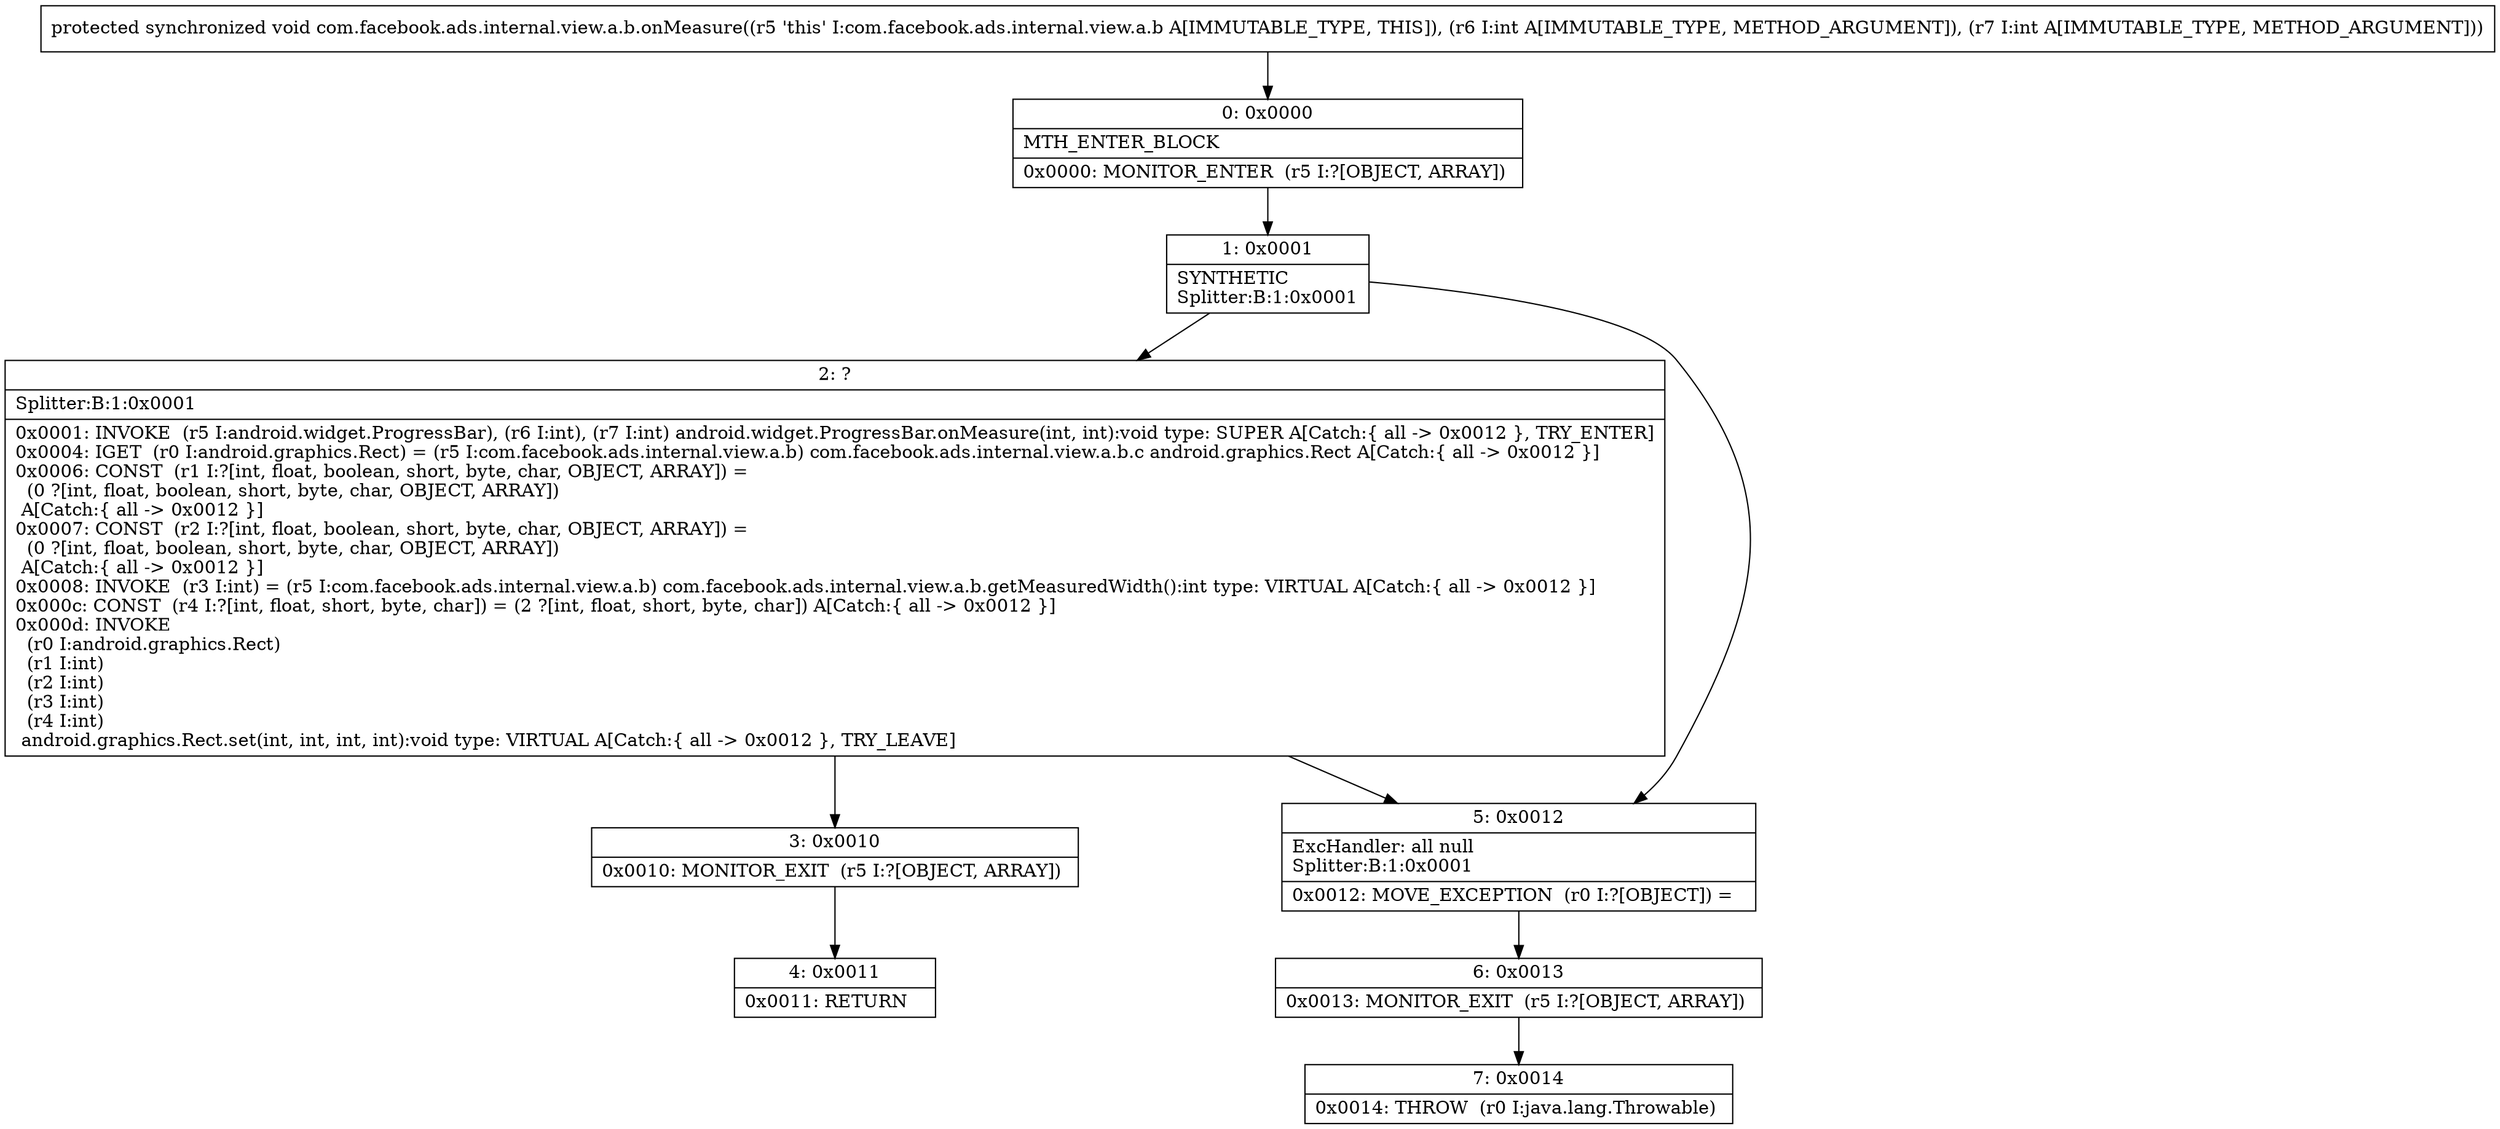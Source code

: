digraph "CFG forcom.facebook.ads.internal.view.a.b.onMeasure(II)V" {
Node_0 [shape=record,label="{0\:\ 0x0000|MTH_ENTER_BLOCK\l|0x0000: MONITOR_ENTER  (r5 I:?[OBJECT, ARRAY]) \l}"];
Node_1 [shape=record,label="{1\:\ 0x0001|SYNTHETIC\lSplitter:B:1:0x0001\l}"];
Node_2 [shape=record,label="{2\:\ ?|Splitter:B:1:0x0001\l|0x0001: INVOKE  (r5 I:android.widget.ProgressBar), (r6 I:int), (r7 I:int) android.widget.ProgressBar.onMeasure(int, int):void type: SUPER A[Catch:\{ all \-\> 0x0012 \}, TRY_ENTER]\l0x0004: IGET  (r0 I:android.graphics.Rect) = (r5 I:com.facebook.ads.internal.view.a.b) com.facebook.ads.internal.view.a.b.c android.graphics.Rect A[Catch:\{ all \-\> 0x0012 \}]\l0x0006: CONST  (r1 I:?[int, float, boolean, short, byte, char, OBJECT, ARRAY]) = \l  (0 ?[int, float, boolean, short, byte, char, OBJECT, ARRAY])\l A[Catch:\{ all \-\> 0x0012 \}]\l0x0007: CONST  (r2 I:?[int, float, boolean, short, byte, char, OBJECT, ARRAY]) = \l  (0 ?[int, float, boolean, short, byte, char, OBJECT, ARRAY])\l A[Catch:\{ all \-\> 0x0012 \}]\l0x0008: INVOKE  (r3 I:int) = (r5 I:com.facebook.ads.internal.view.a.b) com.facebook.ads.internal.view.a.b.getMeasuredWidth():int type: VIRTUAL A[Catch:\{ all \-\> 0x0012 \}]\l0x000c: CONST  (r4 I:?[int, float, short, byte, char]) = (2 ?[int, float, short, byte, char]) A[Catch:\{ all \-\> 0x0012 \}]\l0x000d: INVOKE  \l  (r0 I:android.graphics.Rect)\l  (r1 I:int)\l  (r2 I:int)\l  (r3 I:int)\l  (r4 I:int)\l android.graphics.Rect.set(int, int, int, int):void type: VIRTUAL A[Catch:\{ all \-\> 0x0012 \}, TRY_LEAVE]\l}"];
Node_3 [shape=record,label="{3\:\ 0x0010|0x0010: MONITOR_EXIT  (r5 I:?[OBJECT, ARRAY]) \l}"];
Node_4 [shape=record,label="{4\:\ 0x0011|0x0011: RETURN   \l}"];
Node_5 [shape=record,label="{5\:\ 0x0012|ExcHandler: all null\lSplitter:B:1:0x0001\l|0x0012: MOVE_EXCEPTION  (r0 I:?[OBJECT]) =  \l}"];
Node_6 [shape=record,label="{6\:\ 0x0013|0x0013: MONITOR_EXIT  (r5 I:?[OBJECT, ARRAY]) \l}"];
Node_7 [shape=record,label="{7\:\ 0x0014|0x0014: THROW  (r0 I:java.lang.Throwable) \l}"];
MethodNode[shape=record,label="{protected synchronized void com.facebook.ads.internal.view.a.b.onMeasure((r5 'this' I:com.facebook.ads.internal.view.a.b A[IMMUTABLE_TYPE, THIS]), (r6 I:int A[IMMUTABLE_TYPE, METHOD_ARGUMENT]), (r7 I:int A[IMMUTABLE_TYPE, METHOD_ARGUMENT])) }"];
MethodNode -> Node_0;
Node_0 -> Node_1;
Node_1 -> Node_2;
Node_1 -> Node_5;
Node_2 -> Node_3;
Node_2 -> Node_5;
Node_3 -> Node_4;
Node_5 -> Node_6;
Node_6 -> Node_7;
}

